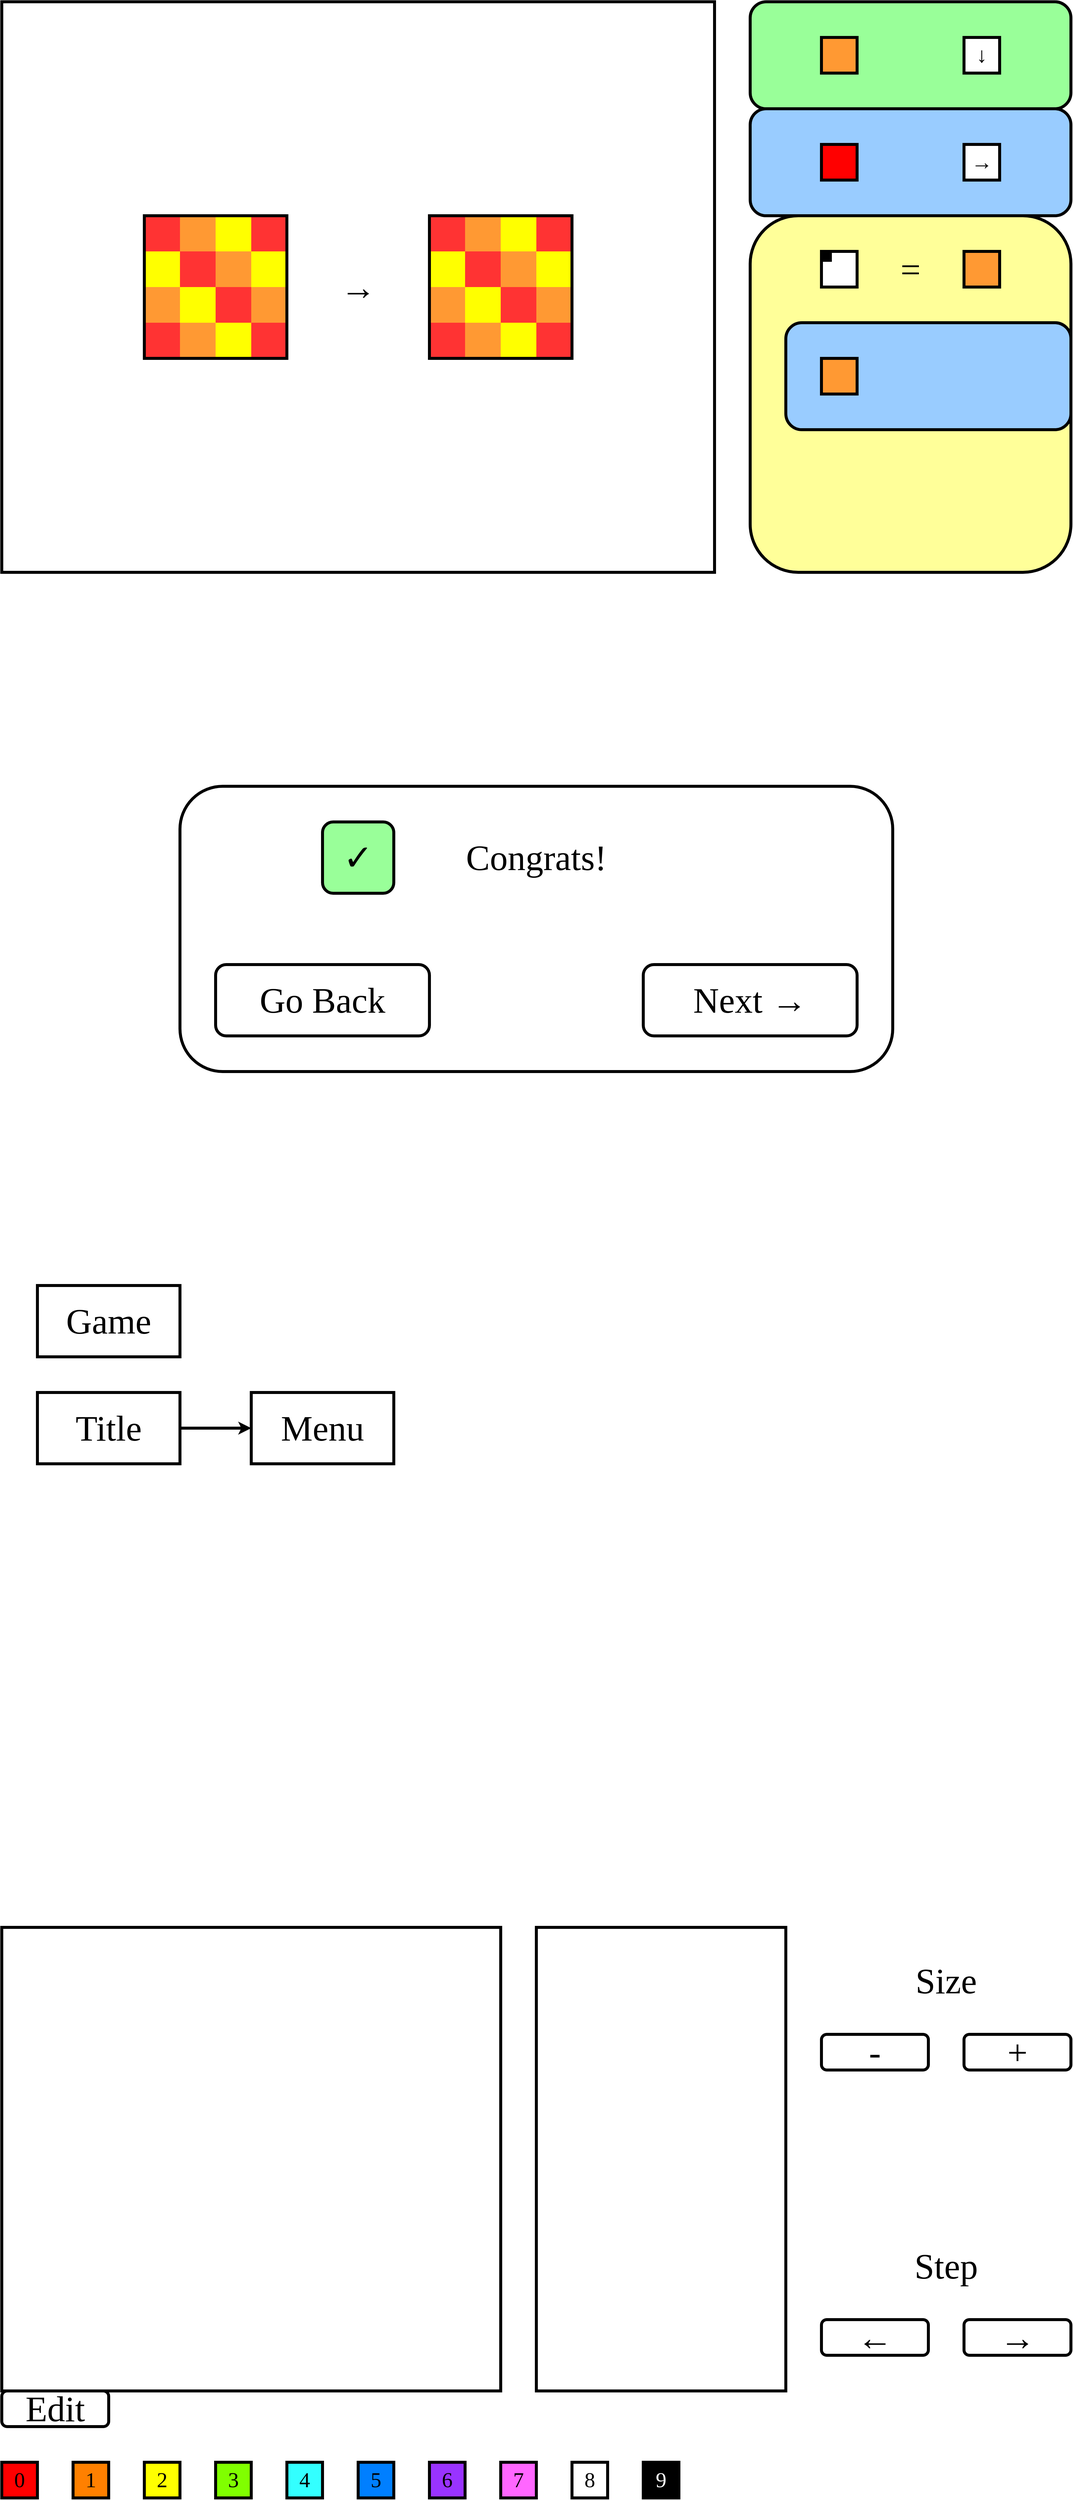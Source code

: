 <mxfile version="18.0.4" type="device"><diagram id="eO1GAuH7moSpxcmPPokN" name="Page-1"><mxGraphModel dx="3160" dy="1847" grid="1" gridSize="60" guides="1" tooltips="1" connect="1" arrows="1" fold="1" page="1" pageScale="1" pageWidth="1920" pageHeight="1080" math="0" shadow="0"><root><mxCell id="0"/><mxCell id="1" parent="0"/><mxCell id="wOXKCMHpo50SSsVpE5iV-1" value="" style="rounded=0;whiteSpace=wrap;html=1;strokeWidth=5;fillColor=none;strokeColor=none;" vertex="1" parent="1"><mxGeometry x="1320" y="60" width="540" height="960" as="geometry"/></mxCell><mxCell id="wOXKCMHpo50SSsVpE5iV-2" value="" style="rounded=0;whiteSpace=wrap;html=1;gradientColor=none;strokeWidth=5;fillColor=none;" vertex="1" parent="1"><mxGeometry x="60" y="60" width="1200" height="960" as="geometry"/></mxCell><mxCell id="wOXKCMHpo50SSsVpE5iV-21" value="" style="group" vertex="1" connectable="0" parent="1"><mxGeometry x="780" y="420" width="240" height="240" as="geometry"/></mxCell><mxCell id="wOXKCMHpo50SSsVpE5iV-23" value="" style="rounded=0;whiteSpace=wrap;html=1;strokeWidth=5;fillColor=#FF3333;gradientColor=none;strokeColor=none;" vertex="1" parent="wOXKCMHpo50SSsVpE5iV-21"><mxGeometry width="60" height="60" as="geometry"/></mxCell><mxCell id="wOXKCMHpo50SSsVpE5iV-24" value="" style="rounded=0;whiteSpace=wrap;html=1;strokeWidth=5;fillColor=#FF9933;gradientColor=none;strokeColor=none;" vertex="1" parent="wOXKCMHpo50SSsVpE5iV-21"><mxGeometry x="60" width="60" height="60" as="geometry"/></mxCell><mxCell id="wOXKCMHpo50SSsVpE5iV-25" value="" style="rounded=0;whiteSpace=wrap;html=1;strokeWidth=5;fillColor=#FFFF00;gradientColor=none;strokeColor=none;" vertex="1" parent="wOXKCMHpo50SSsVpE5iV-21"><mxGeometry x="120" width="60" height="60" as="geometry"/></mxCell><mxCell id="wOXKCMHpo50SSsVpE5iV-26" value="" style="rounded=0;whiteSpace=wrap;html=1;strokeWidth=5;fillColor=#FF3333;gradientColor=none;strokeColor=none;" vertex="1" parent="wOXKCMHpo50SSsVpE5iV-21"><mxGeometry x="180" width="60" height="60" as="geometry"/></mxCell><mxCell id="wOXKCMHpo50SSsVpE5iV-27" value="" style="rounded=0;whiteSpace=wrap;html=1;strokeWidth=5;fillColor=#FF3333;gradientColor=none;strokeColor=none;" vertex="1" parent="wOXKCMHpo50SSsVpE5iV-21"><mxGeometry x="60" y="60" width="60" height="60" as="geometry"/></mxCell><mxCell id="wOXKCMHpo50SSsVpE5iV-28" value="" style="rounded=0;whiteSpace=wrap;html=1;strokeWidth=5;fillColor=#FF3333;gradientColor=none;strokeColor=none;" vertex="1" parent="wOXKCMHpo50SSsVpE5iV-21"><mxGeometry x="120" y="120" width="60" height="60" as="geometry"/></mxCell><mxCell id="wOXKCMHpo50SSsVpE5iV-29" value="" style="rounded=0;whiteSpace=wrap;html=1;strokeWidth=5;fillColor=#FF3333;gradientColor=none;strokeColor=none;" vertex="1" parent="wOXKCMHpo50SSsVpE5iV-21"><mxGeometry x="180" y="180" width="60" height="60" as="geometry"/></mxCell><mxCell id="wOXKCMHpo50SSsVpE5iV-30" value="" style="rounded=0;whiteSpace=wrap;html=1;strokeWidth=5;fillColor=#FF3333;gradientColor=none;strokeColor=none;" vertex="1" parent="wOXKCMHpo50SSsVpE5iV-21"><mxGeometry y="180" width="60" height="60" as="geometry"/></mxCell><mxCell id="wOXKCMHpo50SSsVpE5iV-31" value="" style="rounded=0;whiteSpace=wrap;html=1;strokeWidth=5;fillColor=#FF9933;gradientColor=none;strokeColor=none;" vertex="1" parent="wOXKCMHpo50SSsVpE5iV-21"><mxGeometry x="120" y="60" width="60" height="60" as="geometry"/></mxCell><mxCell id="wOXKCMHpo50SSsVpE5iV-32" value="" style="rounded=0;whiteSpace=wrap;html=1;strokeWidth=5;fillColor=#FF9933;gradientColor=none;strokeColor=none;" vertex="1" parent="wOXKCMHpo50SSsVpE5iV-21"><mxGeometry x="180" y="120" width="60" height="60" as="geometry"/></mxCell><mxCell id="wOXKCMHpo50SSsVpE5iV-33" value="" style="rounded=0;whiteSpace=wrap;html=1;strokeWidth=5;fillColor=#FF9933;gradientColor=none;strokeColor=none;" vertex="1" parent="wOXKCMHpo50SSsVpE5iV-21"><mxGeometry y="120" width="60" height="60" as="geometry"/></mxCell><mxCell id="wOXKCMHpo50SSsVpE5iV-34" value="" style="rounded=0;whiteSpace=wrap;html=1;strokeWidth=5;fillColor=#FF9933;gradientColor=none;strokeColor=none;" vertex="1" parent="wOXKCMHpo50SSsVpE5iV-21"><mxGeometry x="60" y="180" width="60" height="60" as="geometry"/></mxCell><mxCell id="wOXKCMHpo50SSsVpE5iV-35" value="" style="rounded=0;whiteSpace=wrap;html=1;strokeWidth=5;fillColor=#FFFF00;gradientColor=none;strokeColor=none;" vertex="1" parent="wOXKCMHpo50SSsVpE5iV-21"><mxGeometry y="60" width="60" height="60" as="geometry"/></mxCell><mxCell id="wOXKCMHpo50SSsVpE5iV-36" value="" style="rounded=0;whiteSpace=wrap;html=1;strokeWidth=5;fillColor=#FFFF00;gradientColor=none;strokeColor=none;" vertex="1" parent="wOXKCMHpo50SSsVpE5iV-21"><mxGeometry x="60" y="120" width="60" height="60" as="geometry"/></mxCell><mxCell id="wOXKCMHpo50SSsVpE5iV-38" value="" style="rounded=0;whiteSpace=wrap;html=1;strokeWidth=5;fillColor=#FFFF00;gradientColor=none;strokeColor=none;" vertex="1" parent="wOXKCMHpo50SSsVpE5iV-21"><mxGeometry x="180" y="60" width="60" height="60" as="geometry"/></mxCell><mxCell id="wOXKCMHpo50SSsVpE5iV-37" value="" style="rounded=0;whiteSpace=wrap;html=1;strokeWidth=5;fillColor=#FFFF00;gradientColor=none;strokeColor=none;" vertex="1" parent="wOXKCMHpo50SSsVpE5iV-21"><mxGeometry x="120" y="180" width="60" height="60" as="geometry"/></mxCell><mxCell id="wOXKCMHpo50SSsVpE5iV-22" value="" style="rounded=0;whiteSpace=wrap;html=1;strokeWidth=5;gradientColor=none;fillColor=none;" vertex="1" parent="wOXKCMHpo50SSsVpE5iV-21"><mxGeometry width="240" height="240" as="geometry"/></mxCell><mxCell id="wOXKCMHpo50SSsVpE5iV-45" value="" style="rounded=1;whiteSpace=wrap;html=1;strokeWidth=5;fillColor=#99FF99;gradientColor=none;" vertex="1" parent="1"><mxGeometry x="1320" y="60" width="540" height="180" as="geometry"/></mxCell><mxCell id="wOXKCMHpo50SSsVpE5iV-44" value="" style="rounded=0;whiteSpace=wrap;html=1;strokeWidth=5;fillColor=#FF9933;gradientColor=none;strokeColor=default;" vertex="1" parent="1"><mxGeometry x="1440" y="120" width="60" height="60" as="geometry"/></mxCell><mxCell id="wOXKCMHpo50SSsVpE5iV-46" value="↓" style="rounded=0;whiteSpace=wrap;html=1;strokeWidth=5;fillColor=#FFFFFF;gradientColor=none;strokeColor=default;fontFamily=Noto Sans JP Black;fontSource=https%3A%2F%2Ffonts.googleapis.com%2Fcss%3Ffamily%3DNoto%2BSans%2BJP%2BBlack;fontSize=36;" vertex="1" parent="1"><mxGeometry x="1680" y="120" width="60" height="60" as="geometry"/></mxCell><mxCell id="wOXKCMHpo50SSsVpE5iV-49" value="" style="rounded=1;whiteSpace=wrap;html=1;strokeWidth=5;fillColor=#99CCFF;gradientColor=none;" vertex="1" parent="1"><mxGeometry x="1320" y="240" width="540" height="180" as="geometry"/></mxCell><mxCell id="wOXKCMHpo50SSsVpE5iV-50" value="" style="rounded=0;whiteSpace=wrap;html=1;strokeWidth=5;fillColor=#FF0000;gradientColor=none;strokeColor=default;" vertex="1" parent="1"><mxGeometry x="1440" y="300" width="60" height="60" as="geometry"/></mxCell><mxCell id="wOXKCMHpo50SSsVpE5iV-51" value="→" style="rounded=0;whiteSpace=wrap;html=1;strokeWidth=5;fillColor=#FFFFFF;gradientColor=none;strokeColor=default;fontFamily=Noto Sans JP Black;fontSource=https%3A%2F%2Ffonts.googleapis.com%2Fcss%3Ffamily%3DNoto%2BSans%2BJP%2BBlack;fontSize=36;" vertex="1" parent="1"><mxGeometry x="1680" y="300" width="60" height="60" as="geometry"/></mxCell><mxCell id="wOXKCMHpo50SSsVpE5iV-53" value="→" style="rounded=0;whiteSpace=wrap;html=1;strokeWidth=5;fillColor=none;gradientColor=none;strokeColor=none;fontFamily=Noto Sans JP Black;fontSource=https%3A%2F%2Ffonts.googleapis.com%2Fcss%3Ffamily%3DNoto%2BSans%2BJP%2BBlack;fontSize=60;" vertex="1" parent="1"><mxGeometry x="600" y="480" width="120" height="120" as="geometry"/></mxCell><mxCell id="wOXKCMHpo50SSsVpE5iV-54" value="" style="rounded=1;whiteSpace=wrap;html=1;gradientColor=none;strokeWidth=5;fillColor=none;" vertex="1" parent="1"><mxGeometry x="360" y="1380" width="1200" height="480" as="geometry"/></mxCell><mxCell id="wOXKCMHpo50SSsVpE5iV-55" value="✓" style="rounded=1;whiteSpace=wrap;html=1;strokeWidth=5;fillColor=#99FF99;gradientColor=none;strokeColor=default;fontFamily=Noto Sans JP Black;fontSource=https%3A%2F%2Ffonts.googleapis.com%2Fcss%3Ffamily%3DNoto%2BSans%2BJP%2BBlack;fontSize=60;" vertex="1" parent="1"><mxGeometry x="600" y="1440" width="120" height="120" as="geometry"/></mxCell><mxCell id="wOXKCMHpo50SSsVpE5iV-20" value="" style="group" vertex="1" connectable="0" parent="1"><mxGeometry x="300" y="420" width="240" height="240" as="geometry"/></mxCell><mxCell id="wOXKCMHpo50SSsVpE5iV-4" value="" style="rounded=0;whiteSpace=wrap;html=1;strokeWidth=5;fillColor=#FF3333;gradientColor=none;strokeColor=none;" vertex="1" parent="wOXKCMHpo50SSsVpE5iV-20"><mxGeometry width="60" height="60" as="geometry"/></mxCell><mxCell id="wOXKCMHpo50SSsVpE5iV-5" value="" style="rounded=0;whiteSpace=wrap;html=1;strokeWidth=5;fillColor=#FF9933;gradientColor=none;strokeColor=none;" vertex="1" parent="wOXKCMHpo50SSsVpE5iV-20"><mxGeometry x="60" width="60" height="60" as="geometry"/></mxCell><mxCell id="wOXKCMHpo50SSsVpE5iV-6" value="" style="rounded=0;whiteSpace=wrap;html=1;strokeWidth=5;fillColor=#FFFF00;gradientColor=none;strokeColor=none;" vertex="1" parent="wOXKCMHpo50SSsVpE5iV-20"><mxGeometry x="120" width="60" height="60" as="geometry"/></mxCell><mxCell id="wOXKCMHpo50SSsVpE5iV-7" value="" style="rounded=0;whiteSpace=wrap;html=1;strokeWidth=5;fillColor=#FF3333;gradientColor=none;strokeColor=none;" vertex="1" parent="wOXKCMHpo50SSsVpE5iV-20"><mxGeometry x="180" width="60" height="60" as="geometry"/></mxCell><mxCell id="wOXKCMHpo50SSsVpE5iV-8" value="" style="rounded=0;whiteSpace=wrap;html=1;strokeWidth=5;fillColor=#FF3333;gradientColor=none;strokeColor=none;" vertex="1" parent="wOXKCMHpo50SSsVpE5iV-20"><mxGeometry x="60" y="60" width="60" height="60" as="geometry"/></mxCell><mxCell id="wOXKCMHpo50SSsVpE5iV-9" value="" style="rounded=0;whiteSpace=wrap;html=1;strokeWidth=5;fillColor=#FF3333;gradientColor=none;strokeColor=none;" vertex="1" parent="wOXKCMHpo50SSsVpE5iV-20"><mxGeometry x="120" y="120" width="60" height="60" as="geometry"/></mxCell><mxCell id="wOXKCMHpo50SSsVpE5iV-10" value="" style="rounded=0;whiteSpace=wrap;html=1;strokeWidth=5;fillColor=#FF3333;gradientColor=none;strokeColor=none;" vertex="1" parent="wOXKCMHpo50SSsVpE5iV-20"><mxGeometry x="180" y="180" width="60" height="60" as="geometry"/></mxCell><mxCell id="wOXKCMHpo50SSsVpE5iV-11" value="" style="rounded=0;whiteSpace=wrap;html=1;strokeWidth=5;fillColor=#FF3333;gradientColor=none;strokeColor=none;" vertex="1" parent="wOXKCMHpo50SSsVpE5iV-20"><mxGeometry y="180" width="60" height="60" as="geometry"/></mxCell><mxCell id="wOXKCMHpo50SSsVpE5iV-12" value="" style="rounded=0;whiteSpace=wrap;html=1;strokeWidth=5;fillColor=#FF9933;gradientColor=none;strokeColor=none;" vertex="1" parent="wOXKCMHpo50SSsVpE5iV-20"><mxGeometry x="120" y="60" width="60" height="60" as="geometry"/></mxCell><mxCell id="wOXKCMHpo50SSsVpE5iV-13" value="" style="rounded=0;whiteSpace=wrap;html=1;strokeWidth=5;fillColor=#FF9933;gradientColor=none;strokeColor=none;" vertex="1" parent="wOXKCMHpo50SSsVpE5iV-20"><mxGeometry x="180" y="120" width="60" height="60" as="geometry"/></mxCell><mxCell id="wOXKCMHpo50SSsVpE5iV-14" value="" style="rounded=0;whiteSpace=wrap;html=1;strokeWidth=5;fillColor=#FF9933;gradientColor=none;strokeColor=none;" vertex="1" parent="wOXKCMHpo50SSsVpE5iV-20"><mxGeometry y="120" width="60" height="60" as="geometry"/></mxCell><mxCell id="wOXKCMHpo50SSsVpE5iV-15" value="" style="rounded=0;whiteSpace=wrap;html=1;strokeWidth=5;fillColor=#FF9933;gradientColor=none;strokeColor=none;" vertex="1" parent="wOXKCMHpo50SSsVpE5iV-20"><mxGeometry x="60" y="180" width="60" height="60" as="geometry"/></mxCell><mxCell id="wOXKCMHpo50SSsVpE5iV-16" value="" style="rounded=0;whiteSpace=wrap;html=1;strokeWidth=5;fillColor=#FFFF00;gradientColor=none;strokeColor=none;" vertex="1" parent="wOXKCMHpo50SSsVpE5iV-20"><mxGeometry y="60" width="60" height="60" as="geometry"/></mxCell><mxCell id="wOXKCMHpo50SSsVpE5iV-17" value="" style="rounded=0;whiteSpace=wrap;html=1;strokeWidth=5;fillColor=#FFFF00;gradientColor=none;strokeColor=none;" vertex="1" parent="wOXKCMHpo50SSsVpE5iV-20"><mxGeometry x="60" y="120" width="60" height="60" as="geometry"/></mxCell><mxCell id="wOXKCMHpo50SSsVpE5iV-19" value="" style="rounded=0;whiteSpace=wrap;html=1;strokeWidth=5;fillColor=#FFFF00;gradientColor=none;strokeColor=none;" vertex="1" parent="wOXKCMHpo50SSsVpE5iV-20"><mxGeometry x="180" y="60" width="60" height="60" as="geometry"/></mxCell><mxCell id="wOXKCMHpo50SSsVpE5iV-18" value="" style="rounded=0;whiteSpace=wrap;html=1;strokeWidth=5;fillColor=#FFFF00;gradientColor=none;strokeColor=none;" vertex="1" parent="wOXKCMHpo50SSsVpE5iV-20"><mxGeometry x="120" y="180" width="60" height="60" as="geometry"/></mxCell><mxCell id="wOXKCMHpo50SSsVpE5iV-3" value="" style="rounded=0;whiteSpace=wrap;html=1;strokeWidth=5;gradientColor=none;fillColor=none;" vertex="1" parent="wOXKCMHpo50SSsVpE5iV-20"><mxGeometry width="240" height="240" as="geometry"/></mxCell><mxCell id="wOXKCMHpo50SSsVpE5iV-59" value="Congrats!" style="rounded=0;whiteSpace=wrap;html=1;strokeWidth=5;fillColor=none;gradientColor=none;strokeColor=none;fontFamily=Noto Sans JP Black;fontSource=https%3A%2F%2Ffonts.googleapis.com%2Fcss%3Ffamily%3DNoto%2BSans%2BJP%2BBlack;fontSize=60;" vertex="1" parent="1"><mxGeometry x="720" y="1440" width="480" height="120" as="geometry"/></mxCell><mxCell id="wOXKCMHpo50SSsVpE5iV-60" value="Next →" style="rounded=1;whiteSpace=wrap;html=1;fontFamily=Noto Sans JP Black;fontSource=https%3A%2F%2Ffonts.googleapis.com%2Fcss%3Ffamily%3DNoto%2BSans%2BJP%2BBlack;fontSize=60;strokeColor=default;strokeWidth=5;fillColor=none;gradientColor=none;" vertex="1" parent="1"><mxGeometry x="1140" y="1680" width="360" height="120" as="geometry"/></mxCell><mxCell id="wOXKCMHpo50SSsVpE5iV-61" value="Go Back" style="rounded=1;whiteSpace=wrap;html=1;fontFamily=Noto Sans JP Black;fontSource=https%3A%2F%2Ffonts.googleapis.com%2Fcss%3Ffamily%3DNoto%2BSans%2BJP%2BBlack;fontSize=60;strokeColor=default;strokeWidth=5;fillColor=none;gradientColor=none;" vertex="1" parent="1"><mxGeometry x="420" y="1680" width="360" height="120" as="geometry"/></mxCell><mxCell id="wOXKCMHpo50SSsVpE5iV-65" style="edgeStyle=orthogonalEdgeStyle;rounded=0;orthogonalLoop=1;jettySize=auto;html=1;exitX=1;exitY=0.5;exitDx=0;exitDy=0;entryX=0;entryY=0.5;entryDx=0;entryDy=0;fontFamily=Noto Sans JP Black;fontSource=https%3A%2F%2Ffonts.googleapis.com%2Fcss%3Ffamily%3DNoto%2BSans%2BJP%2BBlack;fontSize=60;strokeWidth=5;" edge="1" parent="1" source="wOXKCMHpo50SSsVpE5iV-62" target="wOXKCMHpo50SSsVpE5iV-64"><mxGeometry relative="1" as="geometry"/></mxCell><mxCell id="wOXKCMHpo50SSsVpE5iV-62" value="Title" style="rounded=0;whiteSpace=wrap;html=1;fontFamily=Noto Sans JP Black;fontSource=https%3A%2F%2Ffonts.googleapis.com%2Fcss%3Ffamily%3DNoto%2BSans%2BJP%2BBlack;fontSize=60;strokeColor=default;strokeWidth=5;fillColor=none;gradientColor=none;" vertex="1" parent="1"><mxGeometry x="120" y="2400" width="240" height="120" as="geometry"/></mxCell><mxCell id="wOXKCMHpo50SSsVpE5iV-64" value="Menu" style="rounded=0;whiteSpace=wrap;html=1;fontFamily=Noto Sans JP Black;fontSource=https%3A%2F%2Ffonts.googleapis.com%2Fcss%3Ffamily%3DNoto%2BSans%2BJP%2BBlack;fontSize=60;strokeColor=default;strokeWidth=5;fillColor=none;gradientColor=none;" vertex="1" parent="1"><mxGeometry x="480" y="2400" width="240" height="120" as="geometry"/></mxCell><mxCell id="wOXKCMHpo50SSsVpE5iV-66" value="Game" style="rounded=0;whiteSpace=wrap;html=1;fontFamily=Noto Sans JP Black;fontSource=https%3A%2F%2Ffonts.googleapis.com%2Fcss%3Ffamily%3DNoto%2BSans%2BJP%2BBlack;fontSize=60;strokeColor=default;strokeWidth=5;fillColor=none;gradientColor=none;" vertex="1" parent="1"><mxGeometry x="120" y="2220" width="240" height="120" as="geometry"/></mxCell><mxCell id="wOXKCMHpo50SSsVpE5iV-68" value="" style="rounded=0;whiteSpace=wrap;html=1;fontFamily=Noto Sans JP Black;fontSource=https%3A%2F%2Ffonts.googleapis.com%2Fcss%3Ffamily%3DNoto%2BSans%2BJP%2BBlack;fontSize=60;strokeColor=default;strokeWidth=5;fillColor=none;gradientColor=none;" vertex="1" parent="1"><mxGeometry x="960" y="3300" width="420" height="780" as="geometry"/></mxCell><mxCell id="wOXKCMHpo50SSsVpE5iV-69" value="" style="rounded=0;whiteSpace=wrap;html=1;fontFamily=Noto Sans JP Black;fontSource=https%3A%2F%2Ffonts.googleapis.com%2Fcss%3Ffamily%3DNoto%2BSans%2BJP%2BBlack;fontSize=60;strokeColor=default;strokeWidth=5;fillColor=none;gradientColor=none;" vertex="1" parent="1"><mxGeometry x="60" y="3300" width="840" height="780" as="geometry"/></mxCell><mxCell id="wOXKCMHpo50SSsVpE5iV-72" value="-" style="rounded=1;whiteSpace=wrap;html=1;fontFamily=Noto Sans JP Black;fontSource=https%3A%2F%2Ffonts.googleapis.com%2Fcss%3Ffamily%3DNoto%2BSans%2BJP%2BBlack;fontSize=60;strokeColor=default;strokeWidth=5;fillColor=none;gradientColor=none;" vertex="1" parent="1"><mxGeometry x="1440" y="3480" width="180" height="60" as="geometry"/></mxCell><mxCell id="wOXKCMHpo50SSsVpE5iV-73" value="+" style="rounded=1;whiteSpace=wrap;html=1;fontFamily=Noto Sans JP Black;fontSource=https%3A%2F%2Ffonts.googleapis.com%2Fcss%3Ffamily%3DNoto%2BSans%2BJP%2BBlack;fontSize=60;strokeColor=default;strokeWidth=5;fillColor=none;gradientColor=none;" vertex="1" parent="1"><mxGeometry x="1680" y="3480" width="180" height="60" as="geometry"/></mxCell><mxCell id="wOXKCMHpo50SSsVpE5iV-74" value="Size" style="rounded=0;whiteSpace=wrap;html=1;fontFamily=Noto Sans JP Black;fontSource=https%3A%2F%2Ffonts.googleapis.com%2Fcss%3Ffamily%3DNoto%2BSans%2BJP%2BBlack;fontSize=60;strokeColor=none;strokeWidth=5;fillColor=none;gradientColor=none;" vertex="1" parent="1"><mxGeometry x="1560" y="3360" width="180" height="60" as="geometry"/></mxCell><mxCell id="wOXKCMHpo50SSsVpE5iV-83" value="←" style="rounded=1;whiteSpace=wrap;html=1;fontFamily=Noto Sans JP Black;fontSource=https%3A%2F%2Ffonts.googleapis.com%2Fcss%3Ffamily%3DNoto%2BSans%2BJP%2BBlack;fontSize=60;strokeColor=default;strokeWidth=5;fillColor=none;gradientColor=none;" vertex="1" parent="1"><mxGeometry x="1440" y="3960" width="180" height="60" as="geometry"/></mxCell><mxCell id="wOXKCMHpo50SSsVpE5iV-84" value="→" style="rounded=1;whiteSpace=wrap;html=1;fontFamily=Noto Sans JP Black;fontSource=https%3A%2F%2Ffonts.googleapis.com%2Fcss%3Ffamily%3DNoto%2BSans%2BJP%2BBlack;fontSize=60;strokeColor=default;strokeWidth=5;fillColor=none;gradientColor=none;" vertex="1" parent="1"><mxGeometry x="1680" y="3960" width="180" height="60" as="geometry"/></mxCell><mxCell id="wOXKCMHpo50SSsVpE5iV-85" value="Step" style="rounded=0;whiteSpace=wrap;html=1;fontFamily=Noto Sans JP Black;fontSource=https%3A%2F%2Ffonts.googleapis.com%2Fcss%3Ffamily%3DNoto%2BSans%2BJP%2BBlack;fontSize=60;strokeColor=none;strokeWidth=5;fillColor=none;gradientColor=none;" vertex="1" parent="1"><mxGeometry x="1560" y="3840" width="180" height="60" as="geometry"/></mxCell><mxCell id="wOXKCMHpo50SSsVpE5iV-88" value="" style="rounded=1;whiteSpace=wrap;html=1;strokeWidth=5;fillColor=#FFFF99;gradientColor=none;" vertex="1" parent="1"><mxGeometry x="1320" y="420" width="540" height="600" as="geometry"/></mxCell><mxCell id="wOXKCMHpo50SSsVpE5iV-89" value="" style="rounded=0;whiteSpace=wrap;html=1;strokeWidth=5;fillColor=#FFFFFF;gradientColor=none;strokeColor=default;fontFamily=Noto Sans JP Black;fontSource=https%3A%2F%2Ffonts.googleapis.com%2Fcss%3Ffamily%3DNoto%2BSans%2BJP%2BBlack;fontSize=36;" vertex="1" parent="1"><mxGeometry x="1440" y="480" width="60" height="60" as="geometry"/></mxCell><mxCell id="wOXKCMHpo50SSsVpE5iV-91" value="" style="rounded=0;whiteSpace=wrap;html=1;strokeWidth=5;fillColor=#FF9933;gradientColor=none;strokeColor=default;" vertex="1" parent="1"><mxGeometry x="1680" y="480" width="60" height="60" as="geometry"/></mxCell><mxCell id="wOXKCMHpo50SSsVpE5iV-95" value="=" style="rounded=0;whiteSpace=wrap;html=1;strokeWidth=5;fillColor=none;gradientColor=none;strokeColor=none;fontFamily=Noto Sans JP Black;fontSource=https%3A%2F%2Ffonts.googleapis.com%2Fcss%3Ffamily%3DNoto%2BSans%2BJP%2BBlack;fontSize=60;" vertex="1" parent="1"><mxGeometry x="1560" y="480" width="60" height="60" as="geometry"/></mxCell><mxCell id="wOXKCMHpo50SSsVpE5iV-96" value="" style="rounded=1;whiteSpace=wrap;html=1;strokeWidth=5;fillColor=#99CCFF;gradientColor=none;" vertex="1" parent="1"><mxGeometry x="1380" y="600" width="480" height="180" as="geometry"/></mxCell><mxCell id="wOXKCMHpo50SSsVpE5iV-52" value="" style="rounded=0;whiteSpace=wrap;html=1;strokeWidth=5;fillColor=#FF9933;gradientColor=none;strokeColor=default;" vertex="1" parent="1"><mxGeometry x="1440" y="660" width="60" height="60" as="geometry"/></mxCell><mxCell id="wOXKCMHpo50SSsVpE5iV-97" value="" style="rounded=0;whiteSpace=wrap;html=1;strokeWidth=5;fillColor=#000000;gradientColor=none;strokeColor=default;fontFamily=Noto Sans JP Black;fontSource=https%3A%2F%2Ffonts.googleapis.com%2Fcss%3Ffamily%3DNoto%2BSans%2BJP%2BBlack;fontSize=36;" vertex="1" parent="1"><mxGeometry x="1440" y="480" width="15" height="15" as="geometry"/></mxCell><mxCell id="wOXKCMHpo50SSsVpE5iV-98" value="0" style="rounded=0;whiteSpace=wrap;html=1;strokeWidth=5;fillColor=#FF0000;gradientColor=none;strokeColor=default;fontFamily=Noto Sans JP Black;fontSource=https%3A%2F%2Ffonts.googleapis.com%2Fcss%3Ffamily%3DNoto%2BSans%2BJP%2BBlack;fontSize=36;" vertex="1" parent="1"><mxGeometry x="60" y="4200" width="60" height="60" as="geometry"/></mxCell><mxCell id="wOXKCMHpo50SSsVpE5iV-109" value="2" style="rounded=0;whiteSpace=wrap;html=1;strokeWidth=5;fillColor=#FFFF00;gradientColor=none;strokeColor=default;fontFamily=Noto Sans JP Black;fontSource=https%3A%2F%2Ffonts.googleapis.com%2Fcss%3Ffamily%3DNoto%2BSans%2BJP%2BBlack;fontSize=36;" vertex="1" parent="1"><mxGeometry x="300" y="4200" width="60" height="60" as="geometry"/></mxCell><mxCell id="wOXKCMHpo50SSsVpE5iV-110" value="4" style="rounded=0;whiteSpace=wrap;html=1;strokeWidth=5;fillColor=#33FFFF;gradientColor=none;strokeColor=default;fontFamily=Noto Sans JP Black;fontSource=https%3A%2F%2Ffonts.googleapis.com%2Fcss%3Ffamily%3DNoto%2BSans%2BJP%2BBlack;fontSize=36;" vertex="1" parent="1"><mxGeometry x="540" y="4200" width="60" height="60" as="geometry"/></mxCell><mxCell id="wOXKCMHpo50SSsVpE5iV-112" value="1" style="rounded=0;whiteSpace=wrap;html=1;strokeWidth=5;fillColor=#FF8000;gradientColor=none;strokeColor=default;fontFamily=Noto Sans JP Black;fontSource=https%3A%2F%2Ffonts.googleapis.com%2Fcss%3Ffamily%3DNoto%2BSans%2BJP%2BBlack;fontSize=36;" vertex="1" parent="1"><mxGeometry x="180" y="4200" width="60" height="60" as="geometry"/></mxCell><mxCell id="wOXKCMHpo50SSsVpE5iV-113" value="3" style="rounded=0;whiteSpace=wrap;html=1;strokeWidth=5;fillColor=#80FF00;gradientColor=none;strokeColor=default;fontFamily=Noto Sans JP Black;fontSource=https%3A%2F%2Ffonts.googleapis.com%2Fcss%3Ffamily%3DNoto%2BSans%2BJP%2BBlack;fontSize=36;" vertex="1" parent="1"><mxGeometry x="420" y="4200" width="60" height="60" as="geometry"/></mxCell><mxCell id="wOXKCMHpo50SSsVpE5iV-114" value="5" style="rounded=0;whiteSpace=wrap;html=1;strokeWidth=5;fillColor=#007FFF;gradientColor=none;strokeColor=default;fontFamily=Noto Sans JP Black;fontSource=https%3A%2F%2Ffonts.googleapis.com%2Fcss%3Ffamily%3DNoto%2BSans%2BJP%2BBlack;fontSize=36;" vertex="1" parent="1"><mxGeometry x="660" y="4200" width="60" height="60" as="geometry"/></mxCell><mxCell id="wOXKCMHpo50SSsVpE5iV-115" value="6" style="rounded=0;whiteSpace=wrap;html=1;strokeWidth=5;fillColor=#9933FF;gradientColor=none;strokeColor=default;fontFamily=Noto Sans JP Black;fontSource=https%3A%2F%2Ffonts.googleapis.com%2Fcss%3Ffamily%3DNoto%2BSans%2BJP%2BBlack;fontSize=36;" vertex="1" parent="1"><mxGeometry x="780" y="4200" width="60" height="60" as="geometry"/></mxCell><mxCell id="wOXKCMHpo50SSsVpE5iV-116" value="8" style="rounded=0;whiteSpace=wrap;html=1;strokeWidth=5;fillColor=#FFFFFF;gradientColor=none;strokeColor=default;fontFamily=Noto Sans JP Black;fontSource=https%3A%2F%2Ffonts.googleapis.com%2Fcss%3Ffamily%3DNoto%2BSans%2BJP%2BBlack;fontSize=36;" vertex="1" parent="1"><mxGeometry x="1020" y="4200" width="60" height="60" as="geometry"/></mxCell><mxCell id="wOXKCMHpo50SSsVpE5iV-117" value="0" style="rounded=0;whiteSpace=wrap;html=1;strokeWidth=5;fillColor=#FF9933;gradientColor=none;strokeColor=default;fontFamily=Noto Sans JP Black;fontSource=https%3A%2F%2Ffonts.googleapis.com%2Fcss%3Ffamily%3DNoto%2BSans%2BJP%2BBlack;fontSize=36;" vertex="1" parent="1"><mxGeometry x="900" y="4200" width="60" height="60" as="geometry"/></mxCell><mxCell id="wOXKCMHpo50SSsVpE5iV-118" value="7" style="rounded=0;whiteSpace=wrap;html=1;strokeWidth=5;fillColor=#FF66FF;gradientColor=none;strokeColor=default;fontFamily=Noto Sans JP Black;fontSource=https%3A%2F%2Ffonts.googleapis.com%2Fcss%3Ffamily%3DNoto%2BSans%2BJP%2BBlack;fontSize=36;" vertex="1" parent="1"><mxGeometry x="900" y="4200" width="60" height="60" as="geometry"/></mxCell><mxCell id="wOXKCMHpo50SSsVpE5iV-120" value="9" style="rounded=0;whiteSpace=wrap;html=1;strokeWidth=5;fillColor=#000000;gradientColor=none;strokeColor=#000000;fontFamily=Noto Sans JP Black;fontSource=https%3A%2F%2Ffonts.googleapis.com%2Fcss%3Ffamily%3DNoto%2BSans%2BJP%2BBlack;fontSize=36;labelBackgroundColor=none;fontColor=#FFFFFF;" vertex="1" parent="1"><mxGeometry x="1140" y="4200" width="60" height="60" as="geometry"/></mxCell><mxCell id="wOXKCMHpo50SSsVpE5iV-124" value="Edit" style="rounded=1;whiteSpace=wrap;html=1;fontFamily=Noto Sans JP Black;fontSource=https%3A%2F%2Ffonts.googleapis.com%2Fcss%3Ffamily%3DNoto%2BSans%2BJP%2BBlack;fontSize=60;strokeColor=default;strokeWidth=5;fillColor=none;gradientColor=none;" vertex="1" parent="1"><mxGeometry x="60" y="4080" width="180" height="60" as="geometry"/></mxCell></root></mxGraphModel></diagram></mxfile>
